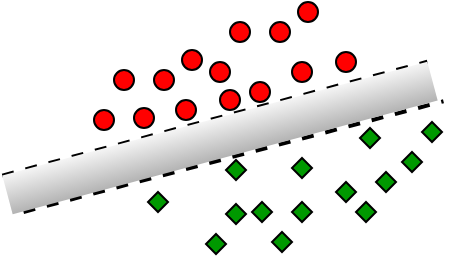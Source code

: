 <mxfile version="22.1.3" type="github">
  <diagram name="Page-1" id="O-bdZxh4DBNLbc9ju1Mh">
    <mxGraphModel dx="1195" dy="689" grid="1" gridSize="10" guides="1" tooltips="1" connect="1" arrows="1" fold="1" page="1" pageScale="1" pageWidth="3200" pageHeight="5500" math="0" shadow="0">
      <root>
        <mxCell id="0" />
        <mxCell id="1" parent="0" />
        <mxCell id="FLOeGrNZsjhfst8N86-V-1" value="" style="ellipse;whiteSpace=wrap;html=1;aspect=fixed;strokeColor=#000000;fillColor=#FF0000;" vertex="1" parent="1">
          <mxGeometry x="676" y="420" width="10" height="10" as="geometry" />
        </mxCell>
        <mxCell id="FLOeGrNZsjhfst8N86-V-2" value="" style="ellipse;whiteSpace=wrap;html=1;aspect=fixed;strokeColor=#000000;fillColor=#FF0000;" vertex="1" parent="1">
          <mxGeometry x="696" y="420" width="10" height="10" as="geometry" />
        </mxCell>
        <mxCell id="FLOeGrNZsjhfst8N86-V-3" value="" style="ellipse;whiteSpace=wrap;html=1;aspect=fixed;strokeColor=#000000;fillColor=#FF0000;" vertex="1" parent="1">
          <mxGeometry x="710" y="410" width="10" height="10" as="geometry" />
        </mxCell>
        <mxCell id="FLOeGrNZsjhfst8N86-V-4" value="" style="ellipse;whiteSpace=wrap;html=1;aspect=fixed;strokeColor=#000000;fillColor=#FF0000;" vertex="1" parent="1">
          <mxGeometry x="666" y="440" width="10" height="10" as="geometry" />
        </mxCell>
        <mxCell id="FLOeGrNZsjhfst8N86-V-5" value="" style="ellipse;whiteSpace=wrap;html=1;aspect=fixed;strokeColor=#000000;fillColor=#FF0000;" vertex="1" parent="1">
          <mxGeometry x="729" y="435" width="10" height="10" as="geometry" />
        </mxCell>
        <mxCell id="FLOeGrNZsjhfst8N86-V-6" value="" style="ellipse;whiteSpace=wrap;html=1;aspect=fixed;strokeColor=#000000;fillColor=#FF0000;" vertex="1" parent="1">
          <mxGeometry x="707" y="440" width="10" height="10" as="geometry" />
        </mxCell>
        <mxCell id="FLOeGrNZsjhfst8N86-V-7" value="" style="ellipse;whiteSpace=wrap;html=1;aspect=fixed;strokeColor=#000000;fillColor=#FF0000;" vertex="1" parent="1">
          <mxGeometry x="686" y="450" width="10" height="10" as="geometry" />
        </mxCell>
        <mxCell id="FLOeGrNZsjhfst8N86-V-12" value="" style="rhombus;whiteSpace=wrap;html=1;fillColor=#009900;" vertex="1" parent="1">
          <mxGeometry x="729" y="500" width="10" height="10" as="geometry" />
        </mxCell>
        <mxCell id="FLOeGrNZsjhfst8N86-V-16" value="" style="rhombus;whiteSpace=wrap;html=1;fillColor=#009900;" vertex="1" parent="1">
          <mxGeometry x="739" y="510" width="10" height="10" as="geometry" />
        </mxCell>
        <mxCell id="FLOeGrNZsjhfst8N86-V-17" value="" style="rhombus;whiteSpace=wrap;html=1;fillColor=#009900;" vertex="1" parent="1">
          <mxGeometry x="749" y="495" width="10" height="10" as="geometry" />
        </mxCell>
        <mxCell id="FLOeGrNZsjhfst8N86-V-18" value="" style="rhombus;whiteSpace=wrap;html=1;fillColor=#009900;" vertex="1" parent="1">
          <mxGeometry x="741" y="473" width="10" height="10" as="geometry" />
        </mxCell>
        <mxCell id="FLOeGrNZsjhfst8N86-V-20" value="" style="ellipse;whiteSpace=wrap;html=1;aspect=fixed;strokeColor=#000000;fillColor=#FF0000;" vertex="1" parent="1">
          <mxGeometry x="618" y="444" width="10" height="10" as="geometry" />
        </mxCell>
        <mxCell id="FLOeGrNZsjhfst8N86-V-21" value="" style="ellipse;whiteSpace=wrap;html=1;aspect=fixed;strokeColor=#000000;fillColor=#FF0000;" vertex="1" parent="1">
          <mxGeometry x="638" y="444" width="10" height="10" as="geometry" />
        </mxCell>
        <mxCell id="FLOeGrNZsjhfst8N86-V-22" value="" style="ellipse;whiteSpace=wrap;html=1;aspect=fixed;strokeColor=#000000;fillColor=#FF0000;" vertex="1" parent="1">
          <mxGeometry x="652" y="434" width="10" height="10" as="geometry" />
        </mxCell>
        <mxCell id="FLOeGrNZsjhfst8N86-V-23" value="" style="ellipse;whiteSpace=wrap;html=1;aspect=fixed;strokeColor=#000000;fillColor=#FF0000;" vertex="1" parent="1">
          <mxGeometry x="608" y="464" width="10" height="10" as="geometry" />
        </mxCell>
        <mxCell id="FLOeGrNZsjhfst8N86-V-24" value="" style="ellipse;whiteSpace=wrap;html=1;aspect=fixed;strokeColor=#000000;fillColor=#FF0000;" vertex="1" parent="1">
          <mxGeometry x="671" y="454" width="10" height="10" as="geometry" />
        </mxCell>
        <mxCell id="FLOeGrNZsjhfst8N86-V-25" value="" style="ellipse;whiteSpace=wrap;html=1;aspect=fixed;strokeColor=#000000;fillColor=#FF0000;" vertex="1" parent="1">
          <mxGeometry x="649" y="459" width="10" height="10" as="geometry" />
        </mxCell>
        <mxCell id="FLOeGrNZsjhfst8N86-V-26" value="" style="ellipse;whiteSpace=wrap;html=1;aspect=fixed;strokeColor=#000000;fillColor=#FF0000;" vertex="1" parent="1">
          <mxGeometry x="628" y="463" width="10" height="10" as="geometry" />
        </mxCell>
        <mxCell id="FLOeGrNZsjhfst8N86-V-27" value="" style="rhombus;whiteSpace=wrap;html=1;fillColor=#009900;" vertex="1" parent="1">
          <mxGeometry x="687" y="510" width="10" height="10" as="geometry" />
        </mxCell>
        <mxCell id="FLOeGrNZsjhfst8N86-V-28" value="" style="rhombus;whiteSpace=wrap;html=1;fillColor=#009900;" vertex="1" parent="1">
          <mxGeometry x="697" y="525" width="10" height="10" as="geometry" />
        </mxCell>
        <mxCell id="FLOeGrNZsjhfst8N86-V-29" value="" style="rhombus;whiteSpace=wrap;html=1;fillColor=#009900;" vertex="1" parent="1">
          <mxGeometry x="707" y="510" width="10" height="10" as="geometry" />
        </mxCell>
        <mxCell id="FLOeGrNZsjhfst8N86-V-30" value="" style="rhombus;whiteSpace=wrap;html=1;fillColor=#009900;" vertex="1" parent="1">
          <mxGeometry x="707" y="488" width="10" height="10" as="geometry" />
        </mxCell>
        <mxCell id="FLOeGrNZsjhfst8N86-V-31" value="" style="rhombus;whiteSpace=wrap;html=1;fillColor=#009900;" vertex="1" parent="1">
          <mxGeometry x="635" y="505" width="10" height="10" as="geometry" />
        </mxCell>
        <mxCell id="FLOeGrNZsjhfst8N86-V-32" value="" style="rhombus;whiteSpace=wrap;html=1;fillColor=#009900;" vertex="1" parent="1">
          <mxGeometry x="664" y="526" width="10" height="10" as="geometry" />
        </mxCell>
        <mxCell id="FLOeGrNZsjhfst8N86-V-33" value="" style="rhombus;whiteSpace=wrap;html=1;fillColor=#009900;" vertex="1" parent="1">
          <mxGeometry x="674" y="511" width="10" height="10" as="geometry" />
        </mxCell>
        <mxCell id="FLOeGrNZsjhfst8N86-V-34" value="" style="rhombus;whiteSpace=wrap;html=1;fillColor=#009900;" vertex="1" parent="1">
          <mxGeometry x="674" y="489" width="10" height="10" as="geometry" />
        </mxCell>
        <mxCell id="FLOeGrNZsjhfst8N86-V-35" value="" style="endArrow=none;dashed=1;html=1;rounded=0;strokeWidth=2;exitX=0;exitY=0;exitDx=0;exitDy=0;entryX=1;entryY=0;entryDx=0;entryDy=0;" edge="1" parent="1">
          <mxGeometry width="50" height="50" relative="1" as="geometry">
            <mxPoint x="562.16" y="496.811" as="sourcePoint" />
            <mxPoint x="774.664" y="439.871" as="targetPoint" />
          </mxGeometry>
        </mxCell>
        <mxCell id="FLOeGrNZsjhfst8N86-V-36" value="" style="endArrow=none;dashed=1;html=1;rounded=0;strokeWidth=2;exitX=0.024;exitY=1.063;exitDx=0;exitDy=0;exitPerimeter=0;entryX=1.011;entryY=1.108;entryDx=0;entryDy=0;entryPerimeter=0;" edge="1" parent="1">
          <mxGeometry width="50" height="50" relative="1" as="geometry">
            <mxPoint x="572.763" y="514.98" as="sourcePoint" />
            <mxPoint x="782.737" y="459.649" as="targetPoint" />
          </mxGeometry>
        </mxCell>
        <mxCell id="FLOeGrNZsjhfst8N86-V-38" value="" style="rounded=0;whiteSpace=wrap;html=1;fillColor=#f5f5f5;gradientColor=#b3b3b3;strokeColor=none;rotation=-15;" vertex="1" parent="1">
          <mxGeometry x="561" y="468" width="220" height="20" as="geometry" />
        </mxCell>
        <mxCell id="FLOeGrNZsjhfst8N86-V-39" value="" style="rhombus;whiteSpace=wrap;html=1;fillColor=#009900;" vertex="1" parent="1">
          <mxGeometry x="762" y="485" width="10" height="10" as="geometry" />
        </mxCell>
        <mxCell id="FLOeGrNZsjhfst8N86-V-40" value="" style="rhombus;whiteSpace=wrap;html=1;fillColor=#009900;" vertex="1" parent="1">
          <mxGeometry x="772" y="470" width="10" height="10" as="geometry" />
        </mxCell>
      </root>
    </mxGraphModel>
  </diagram>
</mxfile>
